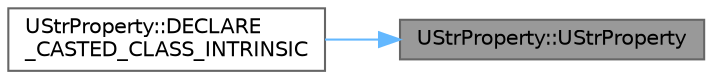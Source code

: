 digraph "UStrProperty::UStrProperty"
{
 // INTERACTIVE_SVG=YES
 // LATEX_PDF_SIZE
  bgcolor="transparent";
  edge [fontname=Helvetica,fontsize=10,labelfontname=Helvetica,labelfontsize=10];
  node [fontname=Helvetica,fontsize=10,shape=box,height=0.2,width=0.4];
  rankdir="RL";
  Node1 [id="Node000001",label="UStrProperty::UStrProperty",height=0.2,width=0.4,color="gray40", fillcolor="grey60", style="filled", fontcolor="black",tooltip=" "];
  Node1 -> Node2 [id="edge1_Node000001_Node000002",dir="back",color="steelblue1",style="solid",tooltip=" "];
  Node2 [id="Node000002",label="UStrProperty::DECLARE\l_CASTED_CLASS_INTRINSIC",height=0.2,width=0.4,color="grey40", fillcolor="white", style="filled",URL="$d4/dc0/classUStrProperty.html#a0a11ef41ff81500fcc2432ee8cbd7843",tooltip=" "];
}
